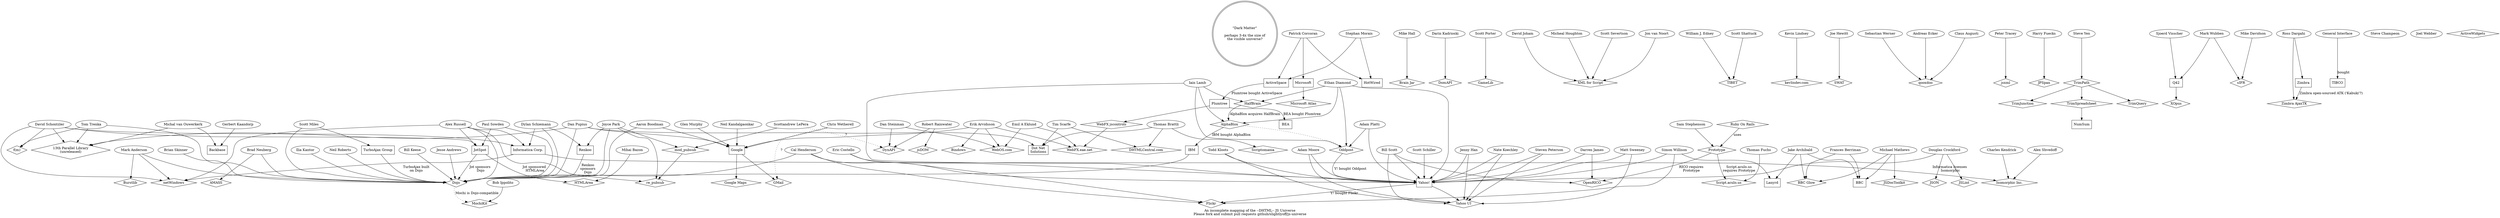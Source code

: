 /*
 * A Map of the JavaScript Universe
 *
 * Copyright 2005, The Dojo Foundation
 *
 * This file is ENTIRELY PROVISIONAL AND MUTABLE. If you think there is
 * something wrong, boneheaded, or otherwise daft then fork it and submit a pull request
 *
 */

digraph js_universe
	{
		// graph-wide config
		center=true;
		// overlap=scale;
		splines=true;
		// concentrate=true;
		label="An incomplete mapping of the --DHTML-- JS Universe\nPlease fork and submit pull requests github/slightlyoff/js-universe";

		// "dark matter"
		dm [ label="\"Dark Matter\"\n\nperhaps 3-4x the size of\nthe visible universe?",shape=doublecircle ];

		// developer to project/company relationships
		alexr -> INFA;
		alexr -> NW;
		alexr -> Dojo;
		alexr -> Jot;
		alexr -> RePubSub;
		jpark -> ModPubSub;
		jpark -> RePubSub;
		jpark -> Dojo;
		jpark -> Renkoo;
		mda -> NW;
		mda -> Dojo;
		mda -> Burst;
		boogs -> Dojo;
		boogs -> Google;
		danp -> Dojo;
		danp -> DotNetSol;
		danp -> _13p;
		danp -> Google;
		psowden -> Dojo;
		psowden -> Jot;
		dylan -> INFA;
		dylan -> Dojo;
		dylan -> Renkoo;
		ttrenka -> Dojo;
		ttrenka -> FM;
		ttrenka -> _13p;
		bratta -> Scriptomania;
		bratta -> DHTMLCentral;
		bratta -> DotNetSol;
		tscarfe -> DotNetSol;
		tscarfe -> DHTMLCentral;
		erik -> WebFX;
		erik -> Bindows;
		erik -> WebOS;
		erik -> Google;
		emil -> WebFX;
		emil -> WebOS;
		mhall -> BrainJar;
		dsteinman -> DynAPI;
		dsteinman -> WebOS; // thanks, Erik!
		rrainwater -> DynAPI;
		rrainwater -> jsDOM;
		darink -> DomAPI;
		sporter -> GameLib;
		charlesk -> ISC;
		ashevdoff -> ISC;
		cw -> Gmail [ style=dotted,label="?" ];
		cw -> Google;
		nkand -> Google;
		ilamb -> HalfBrain;
		ilamb -> AlphaBlox;
		ilamb -> Oddpost;
		ilamb -> Yahoo;
		ediamond -> HalfBrain;
		ediamond -> AlphaBlox;
		ediamond -> Oddpost;
		ediamond -> Yahoo;
		aplatti -> Oddpost;
		aplatti -> Yahoo;
		scottandrew -> ModPubSub;
		scottandrew -> DynAPI [ style=dotted,label="?" ]; // RAR: Not sure about this one
		mbazon -> HTMLArea;
		schontz -> NW;
		schontz -> INFA;
		schontz -> Jot;
		schontz -> _13p;
		schontz -> FM;
		michaelvo -> _13p;
		djoham -> XMLJS;	
		mhoughton -> XMLJS;
		ssevertson -> XMLJS;
		jvnoort	-> XMLJS;
		inforat -> Tibet;
		idearat -> Tibet;
		kevlin -> KevLinDev
		gkadndorp -> Backbase;
		jhewitt -> SWAT;
		swerner -> qooxdoo;
		aecker -> qooxdoo;
		caugusti -> qooxdoo;
		ptracey -> jsxml;
		sstephenson -> Prototype;
		tfuchs -> Script_aculo_us;
		hfuecks -> JPSpan;
		syen -> TrimPath;
		bobi -> MochiKit;
		glish -> Yahoo;
		glish -> Flickr;
		swillison -> Yahoo;
		swillison -> Flickr;
		swillison -> Lanyrd;
		gmurphy -> Google;
		michaelvo -> Backbase;
		cal -> Yahoo;
		cal -> Flickr;
		cal -> Dojo;
		bradneuberg -> Dojo;
		bradneuberg -> Storage;
		bscott -> RICO;
		bscott -> Yahoo;
		bscott -> Yui;
		djames -> RICO;
		djames -> Yahoo;
		sschiller -> Yahoo;
		svisscher -> Q42;
		mwubben -> sIFR;
		mdavidson -> sIFR;
		sjmiles -> Dojo;
		sjmiles -> TurboAjax;
		dcrockford -> JSON;
		dcrockford -> JSLint;
		dcrockford -> Yahoo;
		smorais -> HotWired;
		pcorcoran -> HotWired;
		pcorcoran -> ActiveSpace;
		pcorcoran -> Microsoft;
		smorais -> ActiveSpace;
		mwubben -> Q42;
		rdargahi -> ZATK;
		rdargahi -> Zimbra;
		amoore -> Yahoo;
		amoore -> Yui;
		msweeney -> Yahoo;
		msweeney -> Yui;
		nkoechley -> Yahoo;
		nkoechley -> Yui;
		jhan -> Yahoo;
		jhan -> Yui;
		speterson -> Yahoo;
		speterson -> Yui;
		tkloots -> Yahoo;
		tkloots -> Yui;
		bkeese -> Dojo;
		jandrews -> Dojo;
		bskinner -> Dojo;
		ikantor -> Dojo;
		nroberts -> Dojo;
		micmath -> Glow;
		micmath -> JSDocToolkit;
		micmath -> BBC;
		jaffathecake -> Glow;
		jaffathecake -> BBC;
		jaffathecake -> Lanyrd;
		phae -> Glow;
		phae -> BBC;

		// project and company relationships
		INFA -> NW;
		INFA -> ISC [ label="Informatica licenses \nIsomorphic" ];
		Jot -> Dojo [ label="Jot sponsors \nDojo" ];
		Renkoo -> Dojo [ label="Renkoo\nsponsors\nDojo" ];
		TurboAjax -> Dojo [ label="TurboAjax built\non Dojo" ];
		Dojo -> MochiKit [ style=dotted, label="Mochi is Dojo-compatible" ];
		Jot -> HTMLArea [ label="Jot sponsored \nHTMLArea" ];
		// Tibet -> ISC [ style=dotted ];
		// FIXME: need to mine these links for info:
		//	http://koranteng.blogspot.com/2004/07/on-rich-web-applications-alphablox-and.html
		//	http://koranteng.blogspot.com/2004/10/on-gmail-and-dhtml-architecture-again.html
		HalfBrain -> AlphaBlox [ label="AlphaBlox acquires HalfBrain" ];
		AlphaBlox -> IBM [ label="IBM bought AlphaBlox" ];
		AlphaBlox -> Oddpost [ style=dotted ];
		Oddpost -> Yahoo [ label="Y! bought Oddpost" ];
		Google -> Gmail;
		Google -> Gmaps;
		Yahoo -> Flickr [ label="Y! bought Flickr" ];
		ModPubSub -> RePubSub;
		GenInt -> TIBCO [ label="bought" ];
		RoR -> Prototype [ label="uses" ];
		Prototype -> Script_aculo_us [ label="Script.aculo.us\nrequires Prototype" ];
		Prototype -> RICO [ label="RICO requires\nPrototype" ];
		Q42 -> XOpus;
		TrimPath -> TrimJunction;
		TrimPath -> TrimSpreadsheet;
		TrimPath -> TrimQuery;
		TrimSpreadsheet -> NumSum;
		ActiveSpace -> Plumtree [ label="Plumtree bought ActiveSpace" ];
		Plumtree -> BEA [ label="BEA bought Plumtree" ];
		Zimbra -> ZATK [ label="Zimbra open-sourced ATK ('Kabuki'?)" ];
		jscontrols -> WebFX;
		Plumtree -> jscontrols;
		Microsoft -> Atlas;
		Yahoo -> Yui;
		IBM -> Dojo;

		// developers
		psowden		[ label="Paul Sowden" ];
		mbazon		[ label="Mihai Bazon" ];
		ediamond	[ label="Ethan Diamond" ];
		ilamb		[ label="Iain Lamb" ];
		aplatti		[ label="Adam Platti" ];
		emil 		[ label="Emil A Eklund" ];
		darink 		[ label="Darin Kadrioski" ];
		ttrenka 	[ label="Tom Trenka" ];
		erik 		[ label="Erik Arvidsson" ];
		bratta 		[ label="Thomas Brattli" ];
		mda 		[ label="Mark Anderson" ];
		boogs 		[ label="Aaron Boodman" ];
		alexr 		[ label="Alex Russell" ];
		dylan 		[ label="Dylan Schiemann" ];
		danp 		[ label="Dan Pupius" ];
		tscarfe 	[ label="Tim Scarfe" ];
		dsteinman 	[ label="Dan Steinman" ];
		mhall 		[ label="Mike Hall" ];
		schampeon 	[ label="Steve Champeon" ];
		sporter 	[ label="Scott Porter" ];
		rrainwater 	[ label="Robert Rainwater" ];
		charlesk 	[ label="Charles Kendrick" ];
		scottandrew [ label="Scottandrew LePera" ];
		cw 			[ label="Chris Wetherell" ];
		jpark		[ label="Joyce Park" ];
		schontz		[ label="David Schontzler" ];
		michaelvo	[ label="Michal van Ouwerkerk" ];
		djoham		[ label="David Joham" ];
		mhoughton	[ label="Micheal Houghton" ];
		ssevertson	[ label="Scott Severtson" ];
		jvnoort		[ label="Jon van Noort" ];
		idearat		[ label="Scott Shattuck" ];
		inforat 	[ label="William J. Edney" ];
		kevlin		[ label="Kevin Lindsey" ];
		ashevdoff	[ label="Alex Shvedoff" ];
		gkadndorp	[ label="Gerbert Kaandorp" ];
		jhewitt		[ label="Joe Hewitt" ];
		swerner		[ label="Sebastian Werner" ];
		aecker		[ label="Andreas Ecker" ];
		caugusti	[ label="Claus Augusti" ];
		ptracey		[ label="Peter Tracey" ];
		sstephenson [ label="Sam Stephenson" ];
		hfuecks		[ label="Harry Fuecks" ];
		tfuchs		[ label="Thomas Fuchs" ];
		syen		[ label="Steve Yen" ];
		bobi		[ label="Bob Ippolito" ];
		nkand		[ label="Neil Kandalgaonkar" ];
		glish		[ label="Eric Costello" ];
		swillison	[ label="Simon Willison" ];
		gmurphy		[ label="Glen Murphy" ];
		cal			[ label="Cal Henderson" ];
		bradneuberg	[ label="Brad Neuberg" ];
		bscott		[ label="Bill Scott" ];
		djames		[ label="Darren James" ];
		sschiller	[ label="Scott Schiller" ];
		svisscher	[ label="Sjoerd Visscher" ];
		mwubben		[ label="Mark Wubben" ];
		mdavidson	[ label="Mike Davidson" ];
		sjmiles		[ label="Scott Miles" ];
		jgwebber	[ label="Joel Webber" ];
		dcrockford	[ label="Douglas Crockford" ];
		smorais		[ label="Stephan Morais" ];
		pcorcoran	[ label="Patrick Corcoran" ];
		rdargahi	[ label="Ross Dargahi" ];
		amoore		[ label="Adam Moore" ];
		msweeney	[ label="Matt Sweeney" ];
		nkoechley	[ label="Nate Koechley" ];
		jhan		[ label="Jenny Han" ];
		speterson	[ label="Steven Peterson" ];
		tkloots		[ label="Todd Kloots" ];
		bkeese		[ label="Bill Keese" ];
		jandrews	[ label="Jesse Andrews" ];
		bskinner	[ label="Brian Skinner" ];
		ikantor		[ label="Ilia Kantor" ];
		nroberts	[ label="Neil Roberts" ];
		micmath   [ label="Michael Mathews"];
		jaffathecake [ label="Jake Archibald"];
		phae [label="Frances Berriman"]

		// companies
		DotNetSol 	[ label="Dot Net\nSolutions",shape=box ];
		Google 		[ label="Google",shape=box ];
		Yahoo 		[ label="Yahoo!",shape=box ];
		Jot 		[ label="JotSpot",shape=box ];
		INFA 		[ label="Informatica Corp.",shape=box ];
		IBM			[ shape=box ];
		TIBCO		[ shape=box ];
		GenInt		[ label="General Interface" ];
		Backbase	[ label="Backbase",shape=box ];
		Renkoo		[ label="Renkoo",shape=box ];
		TurboAjax	[ label="TurboAjax Group",shape=box ];
		Q42			[ label="Q42",shape=box ];
		NumSum		[ shape=box ];
		HotWired	[ shape=box ];
		ActiveSpace	[ shape=box ];
		Plumtree	[ shape=box ];
		BEA			[ shape=box ];
		Microsoft	[ shape=box ];
		Zimbra		[ shape=box ];
    Lanyrd    [ shape=box];
    BBC       [ shape=box ];
		// projects and products
		Storage		[ label="AMASS",shape=diamond ];
		jsxml		[ shape=diamond ];
		HTMLArea	[ shape=diamond ];
		AlphaBlox	[ shape=diamond ];
		HalfBrain	[ shape=diamond ];
		Oddpost		[ shape=diamond ];
		Scriptomania [ shape=diamond ];
		DomAPI		[ shape=diamond ];
		DynAPI		[ shape=diamond ];
		GameLib		[ shape=diamond ];
		Bindows		[ shape=diamond ];
		jsDOM		[ shape=diamond ];
		qooxdoo		[ shape=diamond ];
		XMLJS		[ label="XML for Script",shape=diamond ];
		Tibet		[ label="TIBET",shape=diamond ];
		ModPubSub 	[ label="mod_pubsub",shape=diamond ];
		RePubSub 	[ label="re_pubsub",shape=diamond ];
		Gmail 		[ label="GMail",shape=diamond ];
		Gmaps		[ label="Google Maps ",shape=diamond ];
		BrainJar 	[ label="Brain Jar",shape=diamond ];
		FM 			[ label="f(m)",shape=diamond ];
		WebFX 		[ label="WebFX.eae.net",shape=diamond ];
		jscontrols	[ label="WebFX jscontrols",shape=diamond ];
		Burst 		[ label="Burstlib",shape=diamond ];
		Dojo 		[ label="Dojo",shape=diamond ];
		NW 			[ label="netWindows",shape=diamond ];
		ISC 		[ label="Isomorphic Inc.",shape=diamond ];
		WebOS 		[ label="WebOS.com",shape=diamond ];
		DHTMLCentral [ label="DHTMLCentral.com",shape=diamond ];
		_13p		[ label="13th Parallel Library\n(unreleased)",shape=diamond ];
		KevLinDev 		[ label="kevlindev.com",shape=diamond ];
		ActiveWidgets [ label="ActiveWidgets",shape=diamond ];
		SWAT		[ shape=diamond ];
		Prototype	[ shape=diamond ];
		RoR			[ label="Ruby On Rails",shape=diamond ];
		Script_aculo_us [ label="Script.aculo.us",shape=diamond ];
		RICO		[ label="OpenRICO",shape=diamond ];
		TrimPath	[ shape=diamond ];
		TrimJunction [ shape=diamond ];
		TrimQuery	[ shape=diamond ];
		TrimSpreadsheet [ shape=diamond ];
		MochiKit	[ shape=diamond ];
		JPSpan		[ shape=diamond ];
		Flickr		[ shape=diamond ];
		XOpus		[ shape=diamond ];
		sIFR		[ shape=diamond ];
		JSON		[ shape=diamond ];
		JSLint		[ shape=diamond ];
		ZATK		[ label="Zimbra AjaxTK",shape=diamond ];
		Atlas		[ label="Microsoft Atlas",shape=diamond ];
		Yui			[ label="Yahoo UI",shape=diamond ];
		Glow    [ label="BBC Glow",shape=diamond];
		JSDocToolkit [label="JSDocToolkit",shape=diamond];
	}

// vim:ts=4:noet:ai

